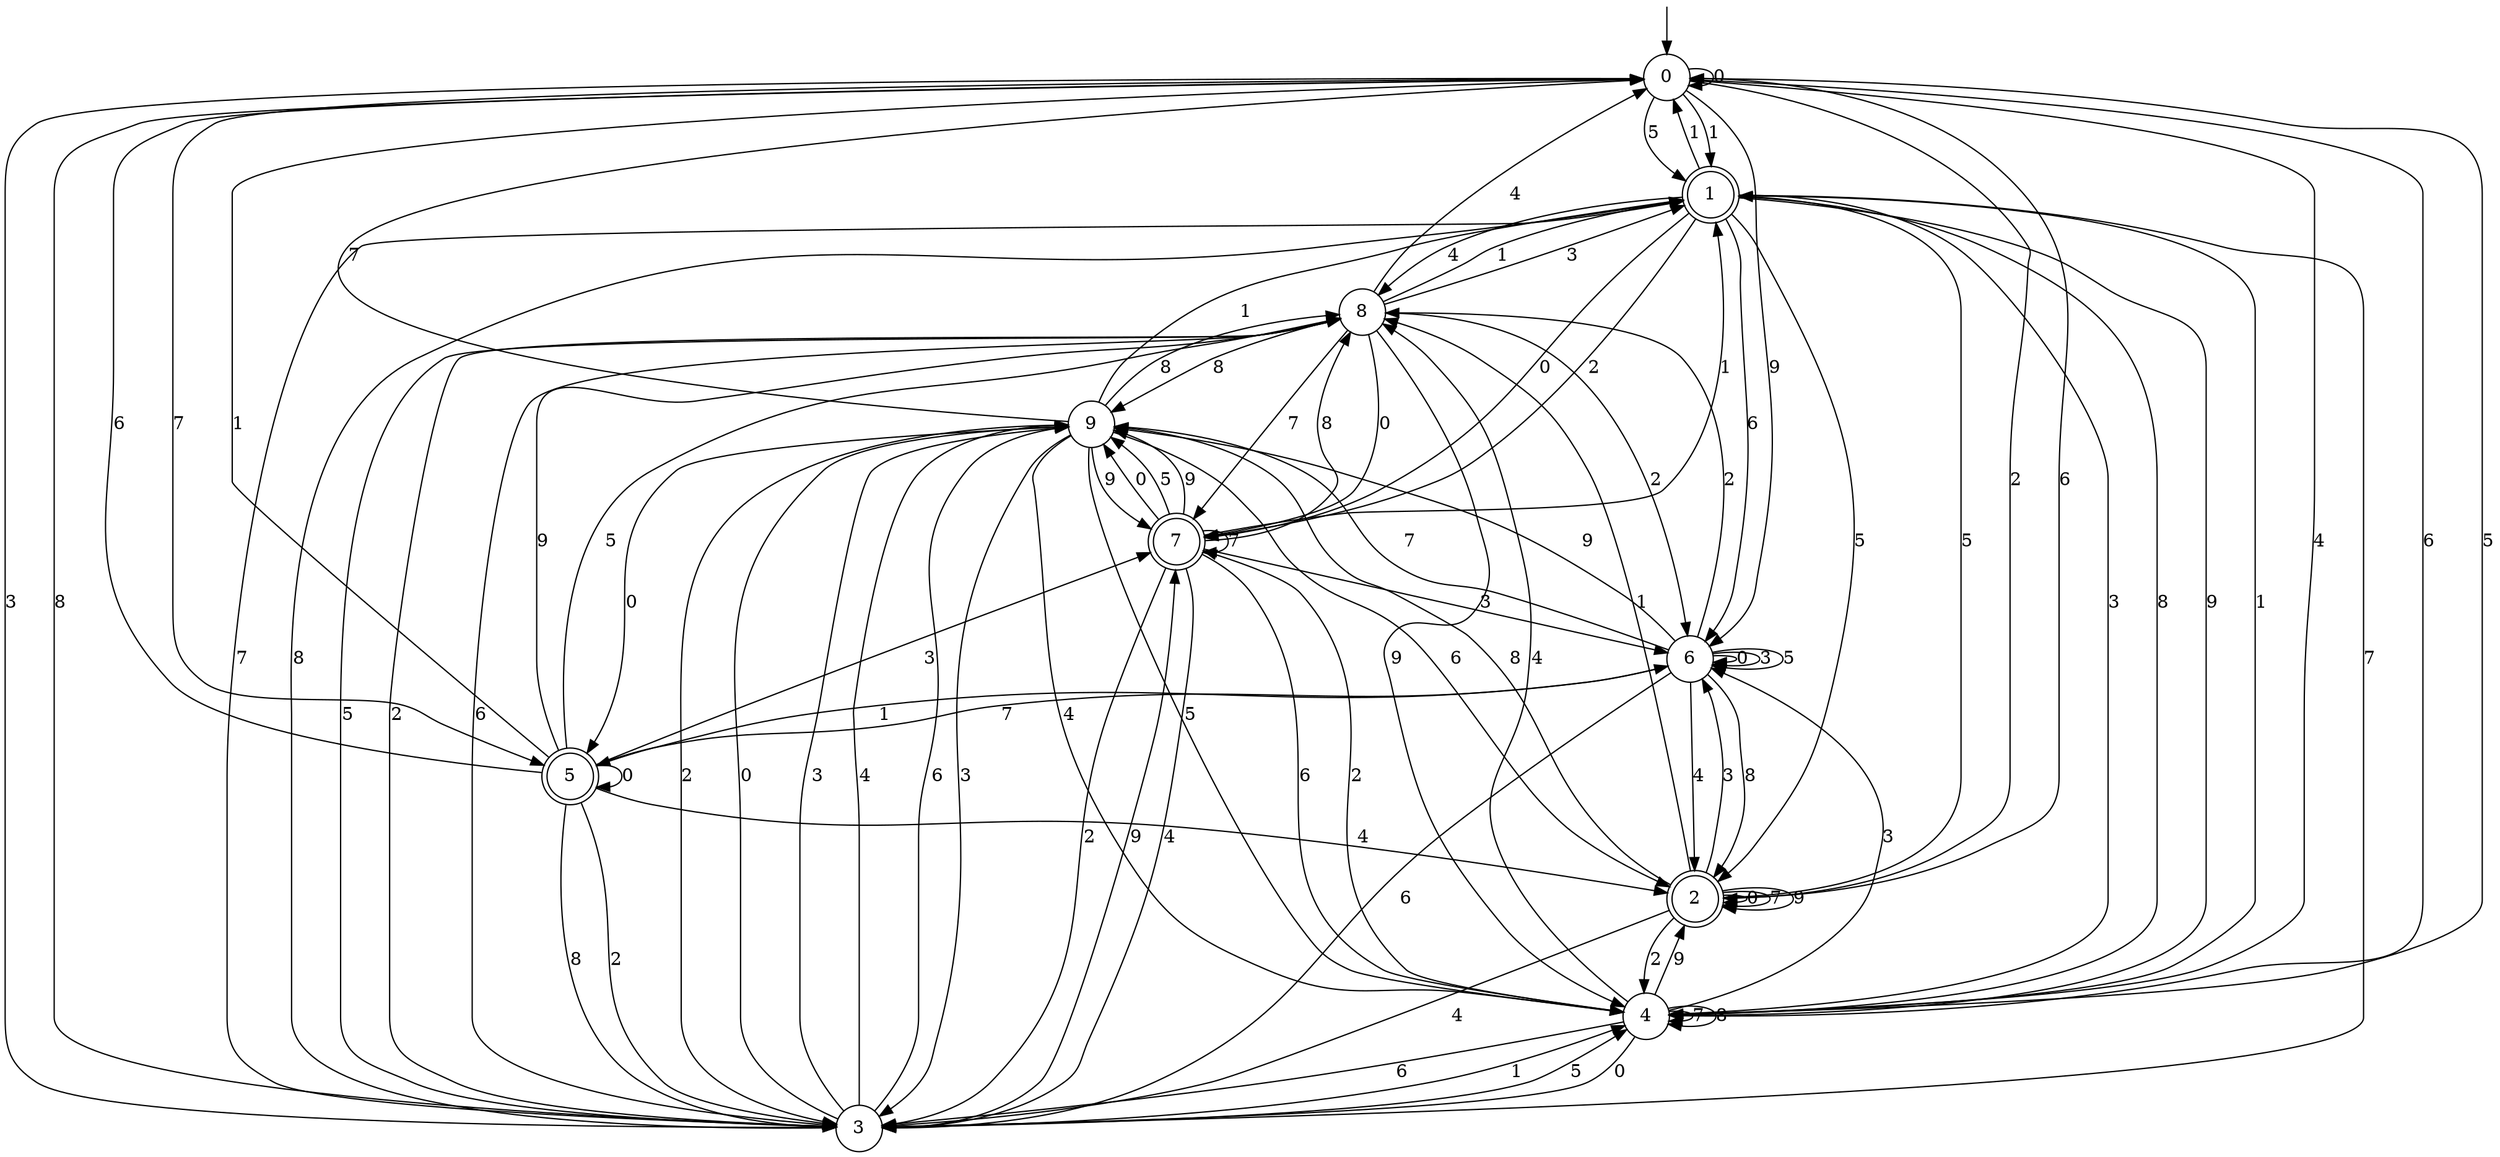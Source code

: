 digraph g {

	s0 [shape="circle" label="0"];
	s1 [shape="doublecircle" label="1"];
	s2 [shape="doublecircle" label="2"];
	s3 [shape="circle" label="3"];
	s4 [shape="circle" label="4"];
	s5 [shape="doublecircle" label="5"];
	s6 [shape="circle" label="6"];
	s7 [shape="doublecircle" label="7"];
	s8 [shape="circle" label="8"];
	s9 [shape="circle" label="9"];
	s0 -> s0 [label="0"];
	s0 -> s1 [label="1"];
	s0 -> s2 [label="2"];
	s0 -> s3 [label="3"];
	s0 -> s4 [label="4"];
	s0 -> s1 [label="5"];
	s0 -> s4 [label="6"];
	s0 -> s5 [label="7"];
	s0 -> s3 [label="8"];
	s0 -> s6 [label="9"];
	s1 -> s7 [label="0"];
	s1 -> s0 [label="1"];
	s1 -> s7 [label="2"];
	s1 -> s4 [label="3"];
	s1 -> s8 [label="4"];
	s1 -> s2 [label="5"];
	s1 -> s6 [label="6"];
	s1 -> s3 [label="7"];
	s1 -> s4 [label="8"];
	s1 -> s4 [label="9"];
	s2 -> s2 [label="0"];
	s2 -> s8 [label="1"];
	s2 -> s4 [label="2"];
	s2 -> s6 [label="3"];
	s2 -> s3 [label="4"];
	s2 -> s1 [label="5"];
	s2 -> s0 [label="6"];
	s2 -> s2 [label="7"];
	s2 -> s9 [label="8"];
	s2 -> s2 [label="9"];
	s3 -> s9 [label="0"];
	s3 -> s4 [label="1"];
	s3 -> s8 [label="2"];
	s3 -> s9 [label="3"];
	s3 -> s9 [label="4"];
	s3 -> s4 [label="5"];
	s3 -> s9 [label="6"];
	s3 -> s1 [label="7"];
	s3 -> s1 [label="8"];
	s3 -> s7 [label="9"];
	s4 -> s3 [label="0"];
	s4 -> s1 [label="1"];
	s4 -> s7 [label="2"];
	s4 -> s6 [label="3"];
	s4 -> s8 [label="4"];
	s4 -> s0 [label="5"];
	s4 -> s3 [label="6"];
	s4 -> s4 [label="7"];
	s4 -> s4 [label="8"];
	s4 -> s2 [label="9"];
	s5 -> s5 [label="0"];
	s5 -> s0 [label="1"];
	s5 -> s3 [label="2"];
	s5 -> s7 [label="3"];
	s5 -> s2 [label="4"];
	s5 -> s8 [label="5"];
	s5 -> s0 [label="6"];
	s5 -> s6 [label="7"];
	s5 -> s3 [label="8"];
	s5 -> s8 [label="9"];
	s6 -> s6 [label="0"];
	s6 -> s5 [label="1"];
	s6 -> s8 [label="2"];
	s6 -> s6 [label="3"];
	s6 -> s2 [label="4"];
	s6 -> s6 [label="5"];
	s6 -> s3 [label="6"];
	s6 -> s9 [label="7"];
	s6 -> s2 [label="8"];
	s6 -> s9 [label="9"];
	s7 -> s9 [label="0"];
	s7 -> s1 [label="1"];
	s7 -> s3 [label="2"];
	s7 -> s6 [label="3"];
	s7 -> s3 [label="4"];
	s7 -> s9 [label="5"];
	s7 -> s4 [label="6"];
	s7 -> s7 [label="7"];
	s7 -> s8 [label="8"];
	s7 -> s9 [label="9"];
	s8 -> s7 [label="0"];
	s8 -> s1 [label="1"];
	s8 -> s6 [label="2"];
	s8 -> s1 [label="3"];
	s8 -> s0 [label="4"];
	s8 -> s3 [label="5"];
	s8 -> s3 [label="6"];
	s8 -> s7 [label="7"];
	s8 -> s9 [label="8"];
	s8 -> s4 [label="9"];
	s9 -> s5 [label="0"];
	s9 -> s1 [label="1"];
	s9 -> s3 [label="2"];
	s9 -> s3 [label="3"];
	s9 -> s4 [label="4"];
	s9 -> s4 [label="5"];
	s9 -> s2 [label="6"];
	s9 -> s0 [label="7"];
	s9 -> s8 [label="8"];
	s9 -> s7 [label="9"];

__start0 [label="" shape="none" width="0" height="0"];
__start0 -> s0;

}

